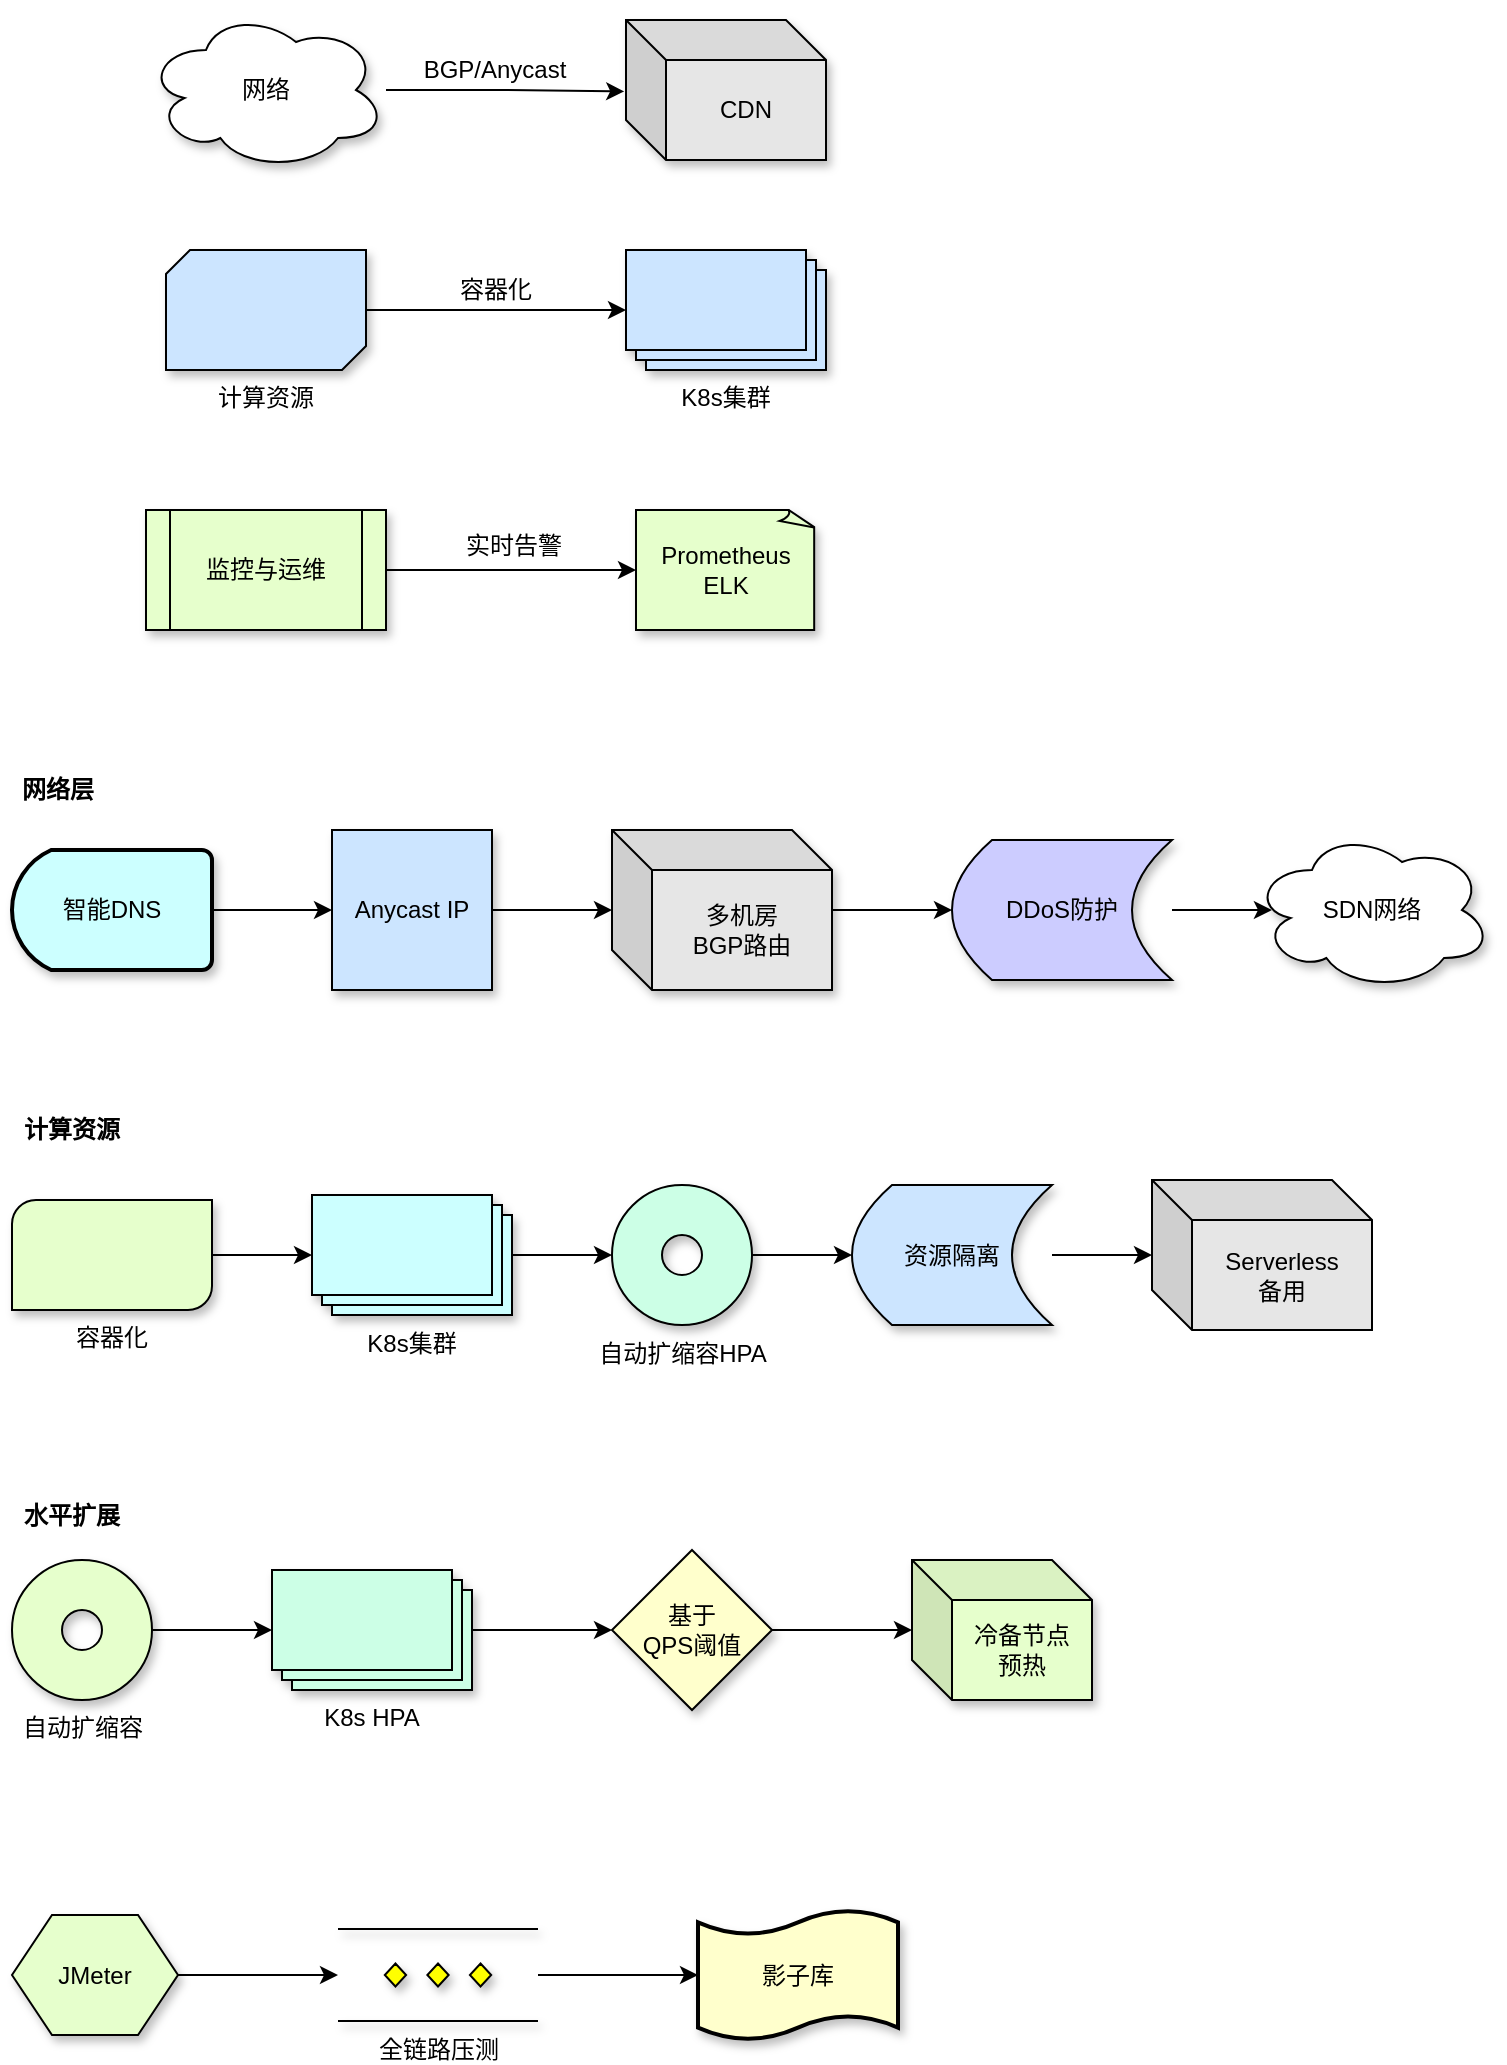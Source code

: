 <mxfile version="28.0.7">
  <diagram name="第 1 页" id="HC6xe1eyjTH8i2K5GPC8">
    <mxGraphModel dx="1921" dy="934" grid="1" gridSize="10" guides="1" tooltips="1" connect="1" arrows="1" fold="1" page="1" pageScale="1" pageWidth="827" pageHeight="1169" math="0" shadow="0">
      <root>
        <mxCell id="0" />
        <mxCell id="1" parent="0" />
        <mxCell id="-EPuHIIHdklLFLeaJbZA-13" value="" style="group" vertex="1" connectable="0" parent="1">
          <mxGeometry x="43" y="810" width="540" height="110" as="geometry" />
        </mxCell>
        <mxCell id="-EPuHIIHdklLFLeaJbZA-11" value="&lt;b&gt;水平扩展&lt;/b&gt;" style="text;strokeColor=none;align=center;fillColor=none;html=1;verticalAlign=middle;whiteSpace=wrap;rounded=0;" vertex="1" parent="-EPuHIIHdklLFLeaJbZA-13">
          <mxGeometry width="60" height="25" as="geometry" />
        </mxCell>
        <mxCell id="-EPuHIIHdklLFLeaJbZA-12" value="" style="group" vertex="1" connectable="0" parent="-EPuHIIHdklLFLeaJbZA-13">
          <mxGeometry y="30" width="540" height="80" as="geometry" />
        </mxCell>
        <mxCell id="-EPuHIIHdklLFLeaJbZA-7" style="edgeStyle=orthogonalEdgeStyle;rounded=0;orthogonalLoop=1;jettySize=auto;html=1;" edge="1" parent="-EPuHIIHdklLFLeaJbZA-12" source="-EPuHIIHdklLFLeaJbZA-3" target="-EPuHIIHdklLFLeaJbZA-4">
          <mxGeometry relative="1" as="geometry" />
        </mxCell>
        <mxCell id="-EPuHIIHdklLFLeaJbZA-3" value="自动扩缩容" style="verticalLabelPosition=bottom;verticalAlign=top;html=1;shape=mxgraph.basic.donut;dx=25;fillColor=#E6FFCC;shadow=1;" vertex="1" parent="-EPuHIIHdklLFLeaJbZA-12">
          <mxGeometry y="5" width="70" height="70" as="geometry" />
        </mxCell>
        <mxCell id="-EPuHIIHdklLFLeaJbZA-8" style="edgeStyle=orthogonalEdgeStyle;rounded=0;orthogonalLoop=1;jettySize=auto;html=1;entryX=0;entryY=0.5;entryDx=0;entryDy=0;" edge="1" parent="-EPuHIIHdklLFLeaJbZA-12" source="-EPuHIIHdklLFLeaJbZA-4" target="-EPuHIIHdklLFLeaJbZA-5">
          <mxGeometry relative="1" as="geometry" />
        </mxCell>
        <mxCell id="-EPuHIIHdklLFLeaJbZA-4" value="K8s HPA" style="verticalLabelPosition=bottom;verticalAlign=top;html=1;shape=mxgraph.basic.layered_rect;dx=10;outlineConnect=0;whiteSpace=wrap;fillColor=#CCFFE6;shadow=1;" vertex="1" parent="-EPuHIIHdklLFLeaJbZA-12">
          <mxGeometry x="130" y="10" width="100" height="60" as="geometry" />
        </mxCell>
        <mxCell id="-EPuHIIHdklLFLeaJbZA-5" value="基于&lt;br&gt;QPS阈值" style="rhombus;whiteSpace=wrap;html=1;fillColor=#FFFFCC;shadow=1;" vertex="1" parent="-EPuHIIHdklLFLeaJbZA-12">
          <mxGeometry x="300" width="80" height="80" as="geometry" />
        </mxCell>
        <mxCell id="-EPuHIIHdklLFLeaJbZA-6" value="冷备节点&lt;br&gt;预热" style="shape=cube;whiteSpace=wrap;html=1;boundedLbl=1;backgroundOutline=1;darkOpacity=0.05;darkOpacity2=0.1;fillColor=#E6FFCC;shadow=1;" vertex="1" parent="-EPuHIIHdklLFLeaJbZA-12">
          <mxGeometry x="450" y="5" width="90" height="70" as="geometry" />
        </mxCell>
        <mxCell id="-EPuHIIHdklLFLeaJbZA-10" style="edgeStyle=orthogonalEdgeStyle;rounded=0;orthogonalLoop=1;jettySize=auto;html=1;entryX=0;entryY=0.5;entryDx=0;entryDy=0;entryPerimeter=0;" edge="1" parent="-EPuHIIHdklLFLeaJbZA-12" source="-EPuHIIHdklLFLeaJbZA-5" target="-EPuHIIHdklLFLeaJbZA-6">
          <mxGeometry relative="1" as="geometry" />
        </mxCell>
        <mxCell id="-EPuHIIHdklLFLeaJbZA-31" value="" style="group" vertex="1" connectable="0" parent="1">
          <mxGeometry x="43" y="450" width="740" height="110" as="geometry" />
        </mxCell>
        <mxCell id="-EPuHIIHdklLFLeaJbZA-23" value="Anycast IP" style="whiteSpace=wrap;html=1;aspect=fixed;fillColor=#CCE5FF;shadow=1;" vertex="1" parent="-EPuHIIHdklLFLeaJbZA-31">
          <mxGeometry x="160" y="30" width="80" height="80" as="geometry" />
        </mxCell>
        <mxCell id="-EPuHIIHdklLFLeaJbZA-25" style="edgeStyle=orthogonalEdgeStyle;rounded=0;orthogonalLoop=1;jettySize=auto;html=1;entryX=0;entryY=0.5;entryDx=0;entryDy=0;" edge="1" parent="-EPuHIIHdklLFLeaJbZA-31" source="-EPuHIIHdklLFLeaJbZA-16" target="-EPuHIIHdklLFLeaJbZA-23">
          <mxGeometry relative="1" as="geometry" />
        </mxCell>
        <mxCell id="-EPuHIIHdklLFLeaJbZA-16" value="智能DNS" style="strokeWidth=2;html=1;shape=mxgraph.flowchart.delay;whiteSpace=wrap;fillColor=#CCFFFF;shadow=1;direction=west;" vertex="1" parent="-EPuHIIHdklLFLeaJbZA-31">
          <mxGeometry y="40" width="100" height="60" as="geometry" />
        </mxCell>
        <mxCell id="-EPuHIIHdklLFLeaJbZA-17" value="DDoS防护" style="shape=dataStorage;whiteSpace=wrap;html=1;fixedSize=1;fillColor=#CCCCFF;shadow=1;" vertex="1" parent="-EPuHIIHdklLFLeaJbZA-31">
          <mxGeometry x="470" y="35" width="110" height="70" as="geometry" />
        </mxCell>
        <mxCell id="-EPuHIIHdklLFLeaJbZA-29" style="edgeStyle=orthogonalEdgeStyle;rounded=0;orthogonalLoop=1;jettySize=auto;html=1;entryX=0;entryY=0.5;entryDx=0;entryDy=0;" edge="1" parent="-EPuHIIHdklLFLeaJbZA-31" source="-EPuHIIHdklLFLeaJbZA-19" target="-EPuHIIHdklLFLeaJbZA-17">
          <mxGeometry relative="1" as="geometry" />
        </mxCell>
        <mxCell id="-EPuHIIHdklLFLeaJbZA-19" value="多机房&lt;br&gt;BGP路由" style="shape=cube;whiteSpace=wrap;html=1;boundedLbl=1;backgroundOutline=1;darkOpacity=0.05;darkOpacity2=0.1;fillColor=#E6E6E6;shadow=1;" vertex="1" parent="-EPuHIIHdklLFLeaJbZA-31">
          <mxGeometry x="300" y="30" width="110" height="80" as="geometry" />
        </mxCell>
        <mxCell id="-EPuHIIHdklLFLeaJbZA-22" value="&lt;b&gt;网络层&lt;/b&gt;" style="text;strokeColor=none;align=center;fillColor=none;html=1;verticalAlign=middle;whiteSpace=wrap;rounded=0;" vertex="1" parent="-EPuHIIHdklLFLeaJbZA-31">
          <mxGeometry width="46" height="20" as="geometry" />
        </mxCell>
        <mxCell id="-EPuHIIHdklLFLeaJbZA-24" value="SDN网络" style="ellipse;shape=cloud;whiteSpace=wrap;html=1;fillColor=#FFFFFF;shadow=1;" vertex="1" parent="-EPuHIIHdklLFLeaJbZA-31">
          <mxGeometry x="620" y="30" width="120" height="80" as="geometry" />
        </mxCell>
        <mxCell id="-EPuHIIHdklLFLeaJbZA-28" style="edgeStyle=orthogonalEdgeStyle;rounded=0;orthogonalLoop=1;jettySize=auto;html=1;entryX=0;entryY=0.5;entryDx=0;entryDy=0;entryPerimeter=0;" edge="1" parent="-EPuHIIHdklLFLeaJbZA-31" source="-EPuHIIHdklLFLeaJbZA-23" target="-EPuHIIHdklLFLeaJbZA-19">
          <mxGeometry relative="1" as="geometry" />
        </mxCell>
        <mxCell id="-EPuHIIHdklLFLeaJbZA-30" style="edgeStyle=orthogonalEdgeStyle;rounded=0;orthogonalLoop=1;jettySize=auto;html=1;entryX=0.083;entryY=0.5;entryDx=0;entryDy=0;entryPerimeter=0;" edge="1" parent="-EPuHIIHdklLFLeaJbZA-31" source="-EPuHIIHdklLFLeaJbZA-17" target="-EPuHIIHdklLFLeaJbZA-24">
          <mxGeometry relative="1" as="geometry" />
        </mxCell>
        <mxCell id="-EPuHIIHdklLFLeaJbZA-55" value="" style="group" vertex="1" connectable="0" parent="1">
          <mxGeometry x="43" y="620" width="680" height="110" as="geometry" />
        </mxCell>
        <mxCell id="-EPuHIIHdklLFLeaJbZA-33" value="K8s集群" style="verticalLabelPosition=bottom;verticalAlign=top;html=1;shape=mxgraph.basic.layered_rect;dx=10;outlineConnect=0;whiteSpace=wrap;fillColor=#CCFFFF;shadow=1;" vertex="1" parent="-EPuHIIHdklLFLeaJbZA-55">
          <mxGeometry x="150" y="42.5" width="100" height="60" as="geometry" />
        </mxCell>
        <mxCell id="-EPuHIIHdklLFLeaJbZA-48" style="edgeStyle=orthogonalEdgeStyle;rounded=0;orthogonalLoop=1;jettySize=auto;html=1;entryX=0;entryY=0.5;entryDx=0;entryDy=0;" edge="1" parent="-EPuHIIHdklLFLeaJbZA-55" source="-EPuHIIHdklLFLeaJbZA-34" target="-EPuHIIHdklLFLeaJbZA-35">
          <mxGeometry relative="1" as="geometry" />
        </mxCell>
        <mxCell id="-EPuHIIHdklLFLeaJbZA-34" value="自动扩缩容HPA" style="verticalLabelPosition=bottom;verticalAlign=top;html=1;shape=mxgraph.basic.donut;dx=25;fillColor=#CCFFE6;shadow=1;" vertex="1" parent="-EPuHIIHdklLFLeaJbZA-55">
          <mxGeometry x="300" y="37.5" width="70" height="70" as="geometry" />
        </mxCell>
        <mxCell id="-EPuHIIHdklLFLeaJbZA-35" value="资源隔离" style="shape=dataStorage;whiteSpace=wrap;html=1;fixedSize=1;fillColor=#CCE5FF;shadow=1;" vertex="1" parent="-EPuHIIHdklLFLeaJbZA-55">
          <mxGeometry x="420" y="37.5" width="100" height="70" as="geometry" />
        </mxCell>
        <mxCell id="-EPuHIIHdklLFLeaJbZA-36" value="Serverless&lt;br&gt;备用" style="shape=cube;whiteSpace=wrap;html=1;boundedLbl=1;backgroundOutline=1;darkOpacity=0.05;darkOpacity2=0.1;fillColor=#E6E6E6;" vertex="1" parent="-EPuHIIHdklLFLeaJbZA-55">
          <mxGeometry x="570" y="35" width="110" height="75" as="geometry" />
        </mxCell>
        <mxCell id="-EPuHIIHdklLFLeaJbZA-45" style="edgeStyle=orthogonalEdgeStyle;rounded=0;orthogonalLoop=1;jettySize=auto;html=1;" edge="1" parent="-EPuHIIHdklLFLeaJbZA-55" source="-EPuHIIHdklLFLeaJbZA-42" target="-EPuHIIHdklLFLeaJbZA-33">
          <mxGeometry relative="1" as="geometry" />
        </mxCell>
        <mxCell id="-EPuHIIHdklLFLeaJbZA-42" value="容器化" style="verticalLabelPosition=bottom;verticalAlign=top;html=1;shape=mxgraph.basic.diag_round_rect;dx=6;whiteSpace=wrap;fillColor=#E6FFCC;shadow=1;" vertex="1" parent="-EPuHIIHdklLFLeaJbZA-55">
          <mxGeometry y="45" width="100" height="55" as="geometry" />
        </mxCell>
        <mxCell id="-EPuHIIHdklLFLeaJbZA-46" style="edgeStyle=orthogonalEdgeStyle;rounded=0;orthogonalLoop=1;jettySize=auto;html=1;entryX=0;entryY=0.5;entryDx=0;entryDy=0;entryPerimeter=0;" edge="1" parent="-EPuHIIHdklLFLeaJbZA-55" source="-EPuHIIHdklLFLeaJbZA-33" target="-EPuHIIHdklLFLeaJbZA-34">
          <mxGeometry relative="1" as="geometry" />
        </mxCell>
        <mxCell id="-EPuHIIHdklLFLeaJbZA-50" style="edgeStyle=orthogonalEdgeStyle;rounded=0;orthogonalLoop=1;jettySize=auto;html=1;entryX=0;entryY=0.5;entryDx=0;entryDy=0;entryPerimeter=0;" edge="1" parent="-EPuHIIHdklLFLeaJbZA-55" source="-EPuHIIHdklLFLeaJbZA-35" target="-EPuHIIHdklLFLeaJbZA-36">
          <mxGeometry relative="1" as="geometry" />
        </mxCell>
        <mxCell id="-EPuHIIHdklLFLeaJbZA-52" value="&lt;b&gt;计算资源&lt;/b&gt;" style="text;strokeColor=none;align=center;fillColor=none;html=1;verticalAlign=middle;whiteSpace=wrap;rounded=0;" vertex="1" parent="-EPuHIIHdklLFLeaJbZA-55">
          <mxGeometry width="60" height="20" as="geometry" />
        </mxCell>
        <mxCell id="-EPuHIIHdklLFLeaJbZA-132" value="" style="group" vertex="1" connectable="0" parent="1">
          <mxGeometry x="110" y="70" width="340" height="310" as="geometry" />
        </mxCell>
        <mxCell id="R3otk7VFdhm3802mE3yg-1" value="网络" style="ellipse;shape=cloud;whiteSpace=wrap;html=1;shadow=1;fillColor=#FFFFFF;" parent="-EPuHIIHdklLFLeaJbZA-132" vertex="1">
          <mxGeometry width="120" height="80" as="geometry" />
        </mxCell>
        <mxCell id="R3otk7VFdhm3802mE3yg-14" style="edgeStyle=orthogonalEdgeStyle;rounded=0;orthogonalLoop=1;jettySize=auto;html=1;" parent="-EPuHIIHdklLFLeaJbZA-132" source="R3otk7VFdhm3802mE3yg-3" target="R3otk7VFdhm3802mE3yg-8" edge="1">
          <mxGeometry relative="1" as="geometry" />
        </mxCell>
        <mxCell id="R3otk7VFdhm3802mE3yg-3" value="计算资源" style="verticalLabelPosition=bottom;verticalAlign=top;html=1;shape=mxgraph.basic.diag_snip_rect;dx=6;whiteSpace=wrap;fillColor=#CCE5FF;shadow=1;" parent="-EPuHIIHdklLFLeaJbZA-132" vertex="1">
          <mxGeometry x="10" y="120" width="100" height="60" as="geometry" />
        </mxCell>
        <mxCell id="R3otk7VFdhm3802mE3yg-6" value="CDN" style="shape=cube;whiteSpace=wrap;html=1;boundedLbl=1;backgroundOutline=1;darkOpacity=0.05;darkOpacity2=0.1;fillColor=#E6E6E6;shadow=1;" parent="-EPuHIIHdklLFLeaJbZA-132" vertex="1">
          <mxGeometry x="240" y="5" width="100" height="70" as="geometry" />
        </mxCell>
        <mxCell id="R3otk7VFdhm3802mE3yg-8" value="K8s集群" style="verticalLabelPosition=bottom;verticalAlign=top;html=1;shape=mxgraph.basic.layered_rect;dx=10;outlineConnect=0;whiteSpace=wrap;fillColor=#CCE5FF;shadow=1;" parent="-EPuHIIHdklLFLeaJbZA-132" vertex="1">
          <mxGeometry x="240" y="120" width="100" height="60" as="geometry" />
        </mxCell>
        <mxCell id="R3otk7VFdhm3802mE3yg-10" style="edgeStyle=orthogonalEdgeStyle;rounded=0;orthogonalLoop=1;jettySize=auto;html=1;entryX=-0.009;entryY=0.51;entryDx=0;entryDy=0;entryPerimeter=0;" parent="-EPuHIIHdklLFLeaJbZA-132" source="R3otk7VFdhm3802mE3yg-1" target="R3otk7VFdhm3802mE3yg-6" edge="1">
          <mxGeometry relative="1" as="geometry" />
        </mxCell>
        <mxCell id="R3otk7VFdhm3802mE3yg-11" value="BGP/Anycast" style="text;strokeColor=none;align=center;fillColor=none;html=1;verticalAlign=middle;whiteSpace=wrap;rounded=0;" parent="-EPuHIIHdklLFLeaJbZA-132" vertex="1">
          <mxGeometry x="133.75" y="20" width="81" height="20" as="geometry" />
        </mxCell>
        <mxCell id="R3otk7VFdhm3802mE3yg-15" value="容器化" style="text;strokeColor=none;align=center;fillColor=none;html=1;verticalAlign=middle;whiteSpace=wrap;rounded=0;" parent="-EPuHIIHdklLFLeaJbZA-132" vertex="1">
          <mxGeometry x="154.5" y="130" width="39.5" height="20" as="geometry" />
        </mxCell>
        <mxCell id="R3otk7VFdhm3802mE3yg-19" value="Prometheus&lt;br&gt;ELK" style="whiteSpace=wrap;html=1;shape=mxgraph.basic.document;fillColor=#E6FFCC;shadow=1;" parent="-EPuHIIHdklLFLeaJbZA-132" vertex="1">
          <mxGeometry x="245" y="250" width="90" height="60" as="geometry" />
        </mxCell>
        <mxCell id="R3otk7VFdhm3802mE3yg-20" style="edgeStyle=orthogonalEdgeStyle;rounded=0;orthogonalLoop=1;jettySize=auto;html=1;entryX=0;entryY=0.5;entryDx=0;entryDy=0;entryPerimeter=0;" parent="-EPuHIIHdklLFLeaJbZA-132" source="R3otk7VFdhm3802mE3yg-5" target="R3otk7VFdhm3802mE3yg-19" edge="1">
          <mxGeometry relative="1" as="geometry" />
        </mxCell>
        <mxCell id="R3otk7VFdhm3802mE3yg-21" value="实时告警" style="text;strokeColor=none;align=center;fillColor=none;html=1;verticalAlign=middle;whiteSpace=wrap;rounded=0;" parent="-EPuHIIHdklLFLeaJbZA-132" vertex="1">
          <mxGeometry x="154.5" y="260" width="58.25" height="15" as="geometry" />
        </mxCell>
        <mxCell id="R3otk7VFdhm3802mE3yg-5" value="监控与运维" style="shape=process;whiteSpace=wrap;html=1;backgroundOutline=1;fillColor=#E6FFCC;shadow=1;" parent="-EPuHIIHdklLFLeaJbZA-132" vertex="1">
          <mxGeometry y="250" width="120" height="60" as="geometry" />
        </mxCell>
        <mxCell id="-EPuHIIHdklLFLeaJbZA-134" value="" style="group" vertex="1" connectable="0" parent="1">
          <mxGeometry x="43" y="1020" width="443" height="65" as="geometry" />
        </mxCell>
        <mxCell id="-EPuHIIHdklLFLeaJbZA-77" value="JMeter" style="shape=hexagon;perimeter=hexagonPerimeter2;whiteSpace=wrap;html=1;fixedSize=1;fillColor=#E6FFCC;shadow=1;" vertex="1" parent="-EPuHIIHdklLFLeaJbZA-134">
          <mxGeometry y="2.5" width="83" height="60" as="geometry" />
        </mxCell>
        <mxCell id="-EPuHIIHdklLFLeaJbZA-79" value="全链路压测" style="verticalLabelPosition=bottom;verticalAlign=top;html=1;shape=mxgraph.flowchart.parallel_mode;pointerEvents=1;fillColor=#FFFF99;shadow=1;" vertex="1" parent="-EPuHIIHdklLFLeaJbZA-134">
          <mxGeometry x="163" y="9.5" width="100" height="46" as="geometry" />
        </mxCell>
        <mxCell id="-EPuHIIHdklLFLeaJbZA-80" value="影子库" style="shape=tape;whiteSpace=wrap;html=1;strokeWidth=2;size=0.19;fillColor=#FFFFCC;shadow=1;" vertex="1" parent="-EPuHIIHdklLFLeaJbZA-134">
          <mxGeometry x="343" width="100" height="65" as="geometry" />
        </mxCell>
        <mxCell id="-EPuHIIHdklLFLeaJbZA-81" style="edgeStyle=orthogonalEdgeStyle;rounded=0;orthogonalLoop=1;jettySize=auto;html=1;entryX=0;entryY=0.5;entryDx=0;entryDy=0;entryPerimeter=0;" edge="1" parent="-EPuHIIHdklLFLeaJbZA-134" source="-EPuHIIHdklLFLeaJbZA-77" target="-EPuHIIHdklLFLeaJbZA-79">
          <mxGeometry relative="1" as="geometry" />
        </mxCell>
        <mxCell id="-EPuHIIHdklLFLeaJbZA-82" style="edgeStyle=orthogonalEdgeStyle;rounded=0;orthogonalLoop=1;jettySize=auto;html=1;entryX=0;entryY=0.5;entryDx=0;entryDy=0;entryPerimeter=0;" edge="1" parent="-EPuHIIHdklLFLeaJbZA-134" source="-EPuHIIHdklLFLeaJbZA-79" target="-EPuHIIHdklLFLeaJbZA-80">
          <mxGeometry relative="1" as="geometry" />
        </mxCell>
      </root>
    </mxGraphModel>
  </diagram>
</mxfile>
